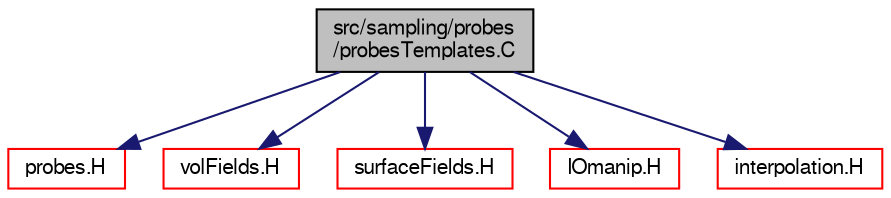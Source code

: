 digraph "src/sampling/probes/probesTemplates.C"
{
  bgcolor="transparent";
  edge [fontname="FreeSans",fontsize="10",labelfontname="FreeSans",labelfontsize="10"];
  node [fontname="FreeSans",fontsize="10",shape=record];
  Node0 [label="src/sampling/probes\l/probesTemplates.C",height=0.2,width=0.4,color="black", fillcolor="grey75", style="filled", fontcolor="black"];
  Node0 -> Node1 [color="midnightblue",fontsize="10",style="solid",fontname="FreeSans"];
  Node1 [label="probes.H",height=0.2,width=0.4,color="red",URL="$a14585.html"];
  Node0 -> Node274 [color="midnightblue",fontsize="10",style="solid",fontname="FreeSans"];
  Node274 [label="volFields.H",height=0.2,width=0.4,color="red",URL="$a02750.html"];
  Node0 -> Node305 [color="midnightblue",fontsize="10",style="solid",fontname="FreeSans"];
  Node305 [label="surfaceFields.H",height=0.2,width=0.4,color="red",URL="$a02735.html",tooltip="Foam::surfaceFields. "];
  Node0 -> Node311 [color="midnightblue",fontsize="10",style="solid",fontname="FreeSans"];
  Node311 [label="IOmanip.H",height=0.2,width=0.4,color="red",URL="$a09080.html",tooltip="Istream and Ostream manipulators taking arguments. "];
  Node0 -> Node312 [color="midnightblue",fontsize="10",style="solid",fontname="FreeSans"];
  Node312 [label="interpolation.H",height=0.2,width=0.4,color="red",URL="$a03764.html"];
}
